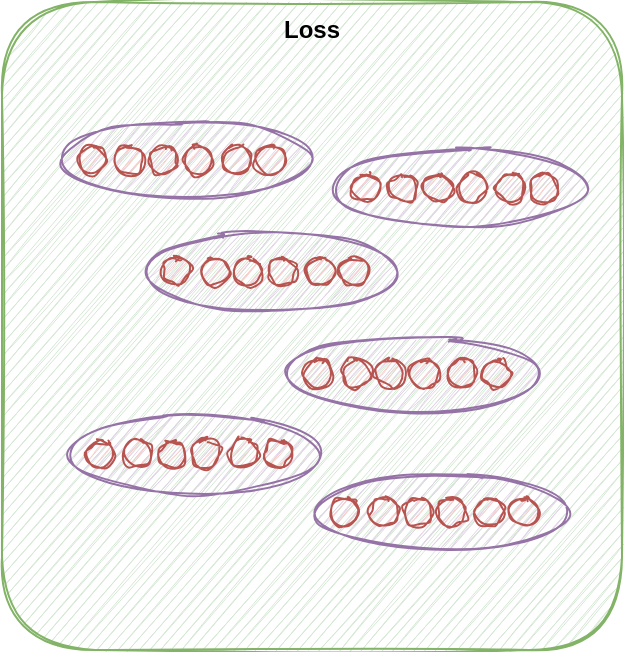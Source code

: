 <mxfile scale="20" border="0">
    <diagram id="WO7bhIBwQiGfs63uCmly" name="Page-1">
        <mxGraphModel dx="150" dy="1654" grid="1" gridSize="10" guides="1" tooltips="1" connect="1" arrows="1" fold="1" page="1" pageScale="1" pageWidth="413" pageHeight="583" math="0" shadow="0">
            <root>
                <mxCell id="0"/>
                <mxCell id="1" parent="0"/>
                <mxCell id="34" value="&lt;b&gt;Loss&lt;/b&gt;" style="rounded=1;whiteSpace=wrap;html=1;sketch=1;fillColor=#d5e8d4;strokeColor=#82b366;verticalAlign=top;" parent="1" vertex="1">
                    <mxGeometry x="1279" y="-950" width="310" height="324" as="geometry"/>
                </mxCell>
                <mxCell id="155" value="" style="ellipse;whiteSpace=wrap;html=1;fillColor=#e1d5e7;strokeColor=#9673a6;sketch=1;" parent="1" vertex="1">
                    <mxGeometry x="1310" y="-890" width="123" height="38" as="geometry"/>
                </mxCell>
                <mxCell id="156" value="" style="ellipse;whiteSpace=wrap;html=1;aspect=fixed;fillColor=#f8cecc;strokeColor=#b85450;sketch=1;" parent="1" vertex="1">
                    <mxGeometry x="1406" y="-878" width="14" height="14" as="geometry"/>
                </mxCell>
                <mxCell id="176" value="" style="ellipse;whiteSpace=wrap;html=1;aspect=fixed;fillColor=#f8cecc;strokeColor=#b85450;sketch=1;" parent="1" vertex="1">
                    <mxGeometry x="1370" y="-878" width="14" height="14" as="geometry"/>
                </mxCell>
                <mxCell id="200" value="" style="ellipse;whiteSpace=wrap;html=1;aspect=fixed;fillColor=#f8cecc;strokeColor=#b85450;sketch=1;" vertex="1" parent="1">
                    <mxGeometry x="1389" y="-878" width="14" height="14" as="geometry"/>
                </mxCell>
                <mxCell id="201" value="" style="ellipse;whiteSpace=wrap;html=1;aspect=fixed;fillColor=#f8cecc;strokeColor=#b85450;sketch=1;" vertex="1" parent="1">
                    <mxGeometry x="1353" y="-878" width="14" height="14" as="geometry"/>
                </mxCell>
                <mxCell id="202" value="" style="ellipse;whiteSpace=wrap;html=1;aspect=fixed;fillColor=#f8cecc;strokeColor=#b85450;sketch=1;" vertex="1" parent="1">
                    <mxGeometry x="1317" y="-878" width="14" height="14" as="geometry"/>
                </mxCell>
                <mxCell id="203" value="" style="ellipse;whiteSpace=wrap;html=1;aspect=fixed;fillColor=#f8cecc;strokeColor=#b85450;sketch=1;" vertex="1" parent="1">
                    <mxGeometry x="1336" y="-878" width="14" height="14" as="geometry"/>
                </mxCell>
                <mxCell id="204" value="" style="ellipse;whiteSpace=wrap;html=1;fillColor=#e1d5e7;strokeColor=#9673a6;sketch=1;" vertex="1" parent="1">
                    <mxGeometry x="1352" y="-834" width="123" height="38" as="geometry"/>
                </mxCell>
                <mxCell id="205" value="" style="ellipse;whiteSpace=wrap;html=1;aspect=fixed;fillColor=#f8cecc;strokeColor=#b85450;sketch=1;" vertex="1" parent="1">
                    <mxGeometry x="1448" y="-822" width="14" height="14" as="geometry"/>
                </mxCell>
                <mxCell id="206" value="" style="ellipse;whiteSpace=wrap;html=1;aspect=fixed;fillColor=#f8cecc;strokeColor=#b85450;sketch=1;" vertex="1" parent="1">
                    <mxGeometry x="1412" y="-822" width="14" height="14" as="geometry"/>
                </mxCell>
                <mxCell id="207" value="" style="ellipse;whiteSpace=wrap;html=1;aspect=fixed;fillColor=#f8cecc;strokeColor=#b85450;sketch=1;" vertex="1" parent="1">
                    <mxGeometry x="1431" y="-822" width="14" height="14" as="geometry"/>
                </mxCell>
                <mxCell id="208" value="" style="ellipse;whiteSpace=wrap;html=1;aspect=fixed;fillColor=#f8cecc;strokeColor=#b85450;sketch=1;" vertex="1" parent="1">
                    <mxGeometry x="1395" y="-822" width="14" height="14" as="geometry"/>
                </mxCell>
                <mxCell id="209" value="" style="ellipse;whiteSpace=wrap;html=1;aspect=fixed;fillColor=#f8cecc;strokeColor=#b85450;sketch=1;" vertex="1" parent="1">
                    <mxGeometry x="1359" y="-822" width="14" height="14" as="geometry"/>
                </mxCell>
                <mxCell id="210" value="" style="ellipse;whiteSpace=wrap;html=1;aspect=fixed;fillColor=#f8cecc;strokeColor=#b85450;sketch=1;" vertex="1" parent="1">
                    <mxGeometry x="1378" y="-822" width="14" height="14" as="geometry"/>
                </mxCell>
                <mxCell id="211" value="" style="ellipse;whiteSpace=wrap;html=1;fillColor=#e1d5e7;strokeColor=#9673a6;sketch=1;" vertex="1" parent="1">
                    <mxGeometry x="1423" y="-783" width="123" height="38" as="geometry"/>
                </mxCell>
                <mxCell id="212" value="" style="ellipse;whiteSpace=wrap;html=1;aspect=fixed;fillColor=#f8cecc;strokeColor=#b85450;sketch=1;" vertex="1" parent="1">
                    <mxGeometry x="1519" y="-771" width="14" height="14" as="geometry"/>
                </mxCell>
                <mxCell id="213" value="" style="ellipse;whiteSpace=wrap;html=1;aspect=fixed;fillColor=#f8cecc;strokeColor=#b85450;sketch=1;" vertex="1" parent="1">
                    <mxGeometry x="1483" y="-771" width="14" height="14" as="geometry"/>
                </mxCell>
                <mxCell id="214" value="" style="ellipse;whiteSpace=wrap;html=1;aspect=fixed;fillColor=#f8cecc;strokeColor=#b85450;sketch=1;" vertex="1" parent="1">
                    <mxGeometry x="1502" y="-771" width="14" height="14" as="geometry"/>
                </mxCell>
                <mxCell id="215" value="" style="ellipse;whiteSpace=wrap;html=1;aspect=fixed;fillColor=#f8cecc;strokeColor=#b85450;sketch=1;" vertex="1" parent="1">
                    <mxGeometry x="1466" y="-771" width="14" height="14" as="geometry"/>
                </mxCell>
                <mxCell id="216" value="" style="ellipse;whiteSpace=wrap;html=1;aspect=fixed;fillColor=#f8cecc;strokeColor=#b85450;sketch=1;" vertex="1" parent="1">
                    <mxGeometry x="1430" y="-771" width="14" height="14" as="geometry"/>
                </mxCell>
                <mxCell id="217" value="" style="ellipse;whiteSpace=wrap;html=1;aspect=fixed;fillColor=#f8cecc;strokeColor=#b85450;sketch=1;" vertex="1" parent="1">
                    <mxGeometry x="1449" y="-771" width="14" height="14" as="geometry"/>
                </mxCell>
                <mxCell id="218" value="" style="ellipse;whiteSpace=wrap;html=1;fillColor=#e1d5e7;strokeColor=#9673a6;sketch=1;" vertex="1" parent="1">
                    <mxGeometry x="1314" y="-743" width="123" height="38" as="geometry"/>
                </mxCell>
                <mxCell id="219" value="" style="ellipse;whiteSpace=wrap;html=1;aspect=fixed;fillColor=#f8cecc;strokeColor=#b85450;sketch=1;" vertex="1" parent="1">
                    <mxGeometry x="1410" y="-731" width="14" height="14" as="geometry"/>
                </mxCell>
                <mxCell id="220" value="" style="ellipse;whiteSpace=wrap;html=1;aspect=fixed;fillColor=#f8cecc;strokeColor=#b85450;sketch=1;" vertex="1" parent="1">
                    <mxGeometry x="1374" y="-731" width="14" height="14" as="geometry"/>
                </mxCell>
                <mxCell id="221" value="" style="ellipse;whiteSpace=wrap;html=1;aspect=fixed;fillColor=#f8cecc;strokeColor=#b85450;sketch=1;" vertex="1" parent="1">
                    <mxGeometry x="1393" y="-731" width="14" height="14" as="geometry"/>
                </mxCell>
                <mxCell id="222" value="" style="ellipse;whiteSpace=wrap;html=1;aspect=fixed;fillColor=#f8cecc;strokeColor=#b85450;sketch=1;" vertex="1" parent="1">
                    <mxGeometry x="1357" y="-731" width="14" height="14" as="geometry"/>
                </mxCell>
                <mxCell id="223" value="" style="ellipse;whiteSpace=wrap;html=1;aspect=fixed;fillColor=#f8cecc;strokeColor=#b85450;sketch=1;" vertex="1" parent="1">
                    <mxGeometry x="1321" y="-731" width="14" height="14" as="geometry"/>
                </mxCell>
                <mxCell id="224" value="" style="ellipse;whiteSpace=wrap;html=1;aspect=fixed;fillColor=#f8cecc;strokeColor=#b85450;sketch=1;" vertex="1" parent="1">
                    <mxGeometry x="1340" y="-731" width="14" height="14" as="geometry"/>
                </mxCell>
                <mxCell id="225" value="" style="ellipse;whiteSpace=wrap;html=1;fillColor=#e1d5e7;strokeColor=#9673a6;sketch=1;" vertex="1" parent="1">
                    <mxGeometry x="1437" y="-714" width="123" height="38" as="geometry"/>
                </mxCell>
                <mxCell id="226" value="" style="ellipse;whiteSpace=wrap;html=1;aspect=fixed;fillColor=#f8cecc;strokeColor=#b85450;sketch=1;" vertex="1" parent="1">
                    <mxGeometry x="1533" y="-702" width="14" height="14" as="geometry"/>
                </mxCell>
                <mxCell id="227" value="" style="ellipse;whiteSpace=wrap;html=1;aspect=fixed;fillColor=#f8cecc;strokeColor=#b85450;sketch=1;" vertex="1" parent="1">
                    <mxGeometry x="1497" y="-702" width="14" height="14" as="geometry"/>
                </mxCell>
                <mxCell id="228" value="" style="ellipse;whiteSpace=wrap;html=1;aspect=fixed;fillColor=#f8cecc;strokeColor=#b85450;sketch=1;" vertex="1" parent="1">
                    <mxGeometry x="1516" y="-702" width="14" height="14" as="geometry"/>
                </mxCell>
                <mxCell id="229" value="" style="ellipse;whiteSpace=wrap;html=1;aspect=fixed;fillColor=#f8cecc;strokeColor=#b85450;sketch=1;" vertex="1" parent="1">
                    <mxGeometry x="1480" y="-702" width="14" height="14" as="geometry"/>
                </mxCell>
                <mxCell id="230" value="" style="ellipse;whiteSpace=wrap;html=1;aspect=fixed;fillColor=#f8cecc;strokeColor=#b85450;sketch=1;" vertex="1" parent="1">
                    <mxGeometry x="1444" y="-702" width="14" height="14" as="geometry"/>
                </mxCell>
                <mxCell id="231" value="" style="ellipse;whiteSpace=wrap;html=1;aspect=fixed;fillColor=#f8cecc;strokeColor=#b85450;sketch=1;" vertex="1" parent="1">
                    <mxGeometry x="1463" y="-702" width="14" height="14" as="geometry"/>
                </mxCell>
                <mxCell id="232" value="" style="ellipse;whiteSpace=wrap;html=1;fillColor=#e1d5e7;strokeColor=#9673a6;sketch=1;" vertex="1" parent="1">
                    <mxGeometry x="1447" y="-876" width="123" height="38" as="geometry"/>
                </mxCell>
                <mxCell id="233" value="" style="ellipse;whiteSpace=wrap;html=1;aspect=fixed;fillColor=#f8cecc;strokeColor=#b85450;sketch=1;" vertex="1" parent="1">
                    <mxGeometry x="1543" y="-864" width="14" height="14" as="geometry"/>
                </mxCell>
                <mxCell id="234" value="" style="ellipse;whiteSpace=wrap;html=1;aspect=fixed;fillColor=#f8cecc;strokeColor=#b85450;sketch=1;" vertex="1" parent="1">
                    <mxGeometry x="1507" y="-864" width="14" height="14" as="geometry"/>
                </mxCell>
                <mxCell id="235" value="" style="ellipse;whiteSpace=wrap;html=1;aspect=fixed;fillColor=#f8cecc;strokeColor=#b85450;sketch=1;" vertex="1" parent="1">
                    <mxGeometry x="1526" y="-864" width="14" height="14" as="geometry"/>
                </mxCell>
                <mxCell id="236" value="" style="ellipse;whiteSpace=wrap;html=1;aspect=fixed;fillColor=#f8cecc;strokeColor=#b85450;sketch=1;" vertex="1" parent="1">
                    <mxGeometry x="1490" y="-864" width="14" height="14" as="geometry"/>
                </mxCell>
                <mxCell id="237" value="" style="ellipse;whiteSpace=wrap;html=1;aspect=fixed;fillColor=#f8cecc;strokeColor=#b85450;sketch=1;" vertex="1" parent="1">
                    <mxGeometry x="1454" y="-864" width="14" height="14" as="geometry"/>
                </mxCell>
                <mxCell id="238" value="" style="ellipse;whiteSpace=wrap;html=1;aspect=fixed;fillColor=#f8cecc;strokeColor=#b85450;sketch=1;" vertex="1" parent="1">
                    <mxGeometry x="1473" y="-864" width="14" height="14" as="geometry"/>
                </mxCell>
            </root>
        </mxGraphModel>
    </diagram>
</mxfile>